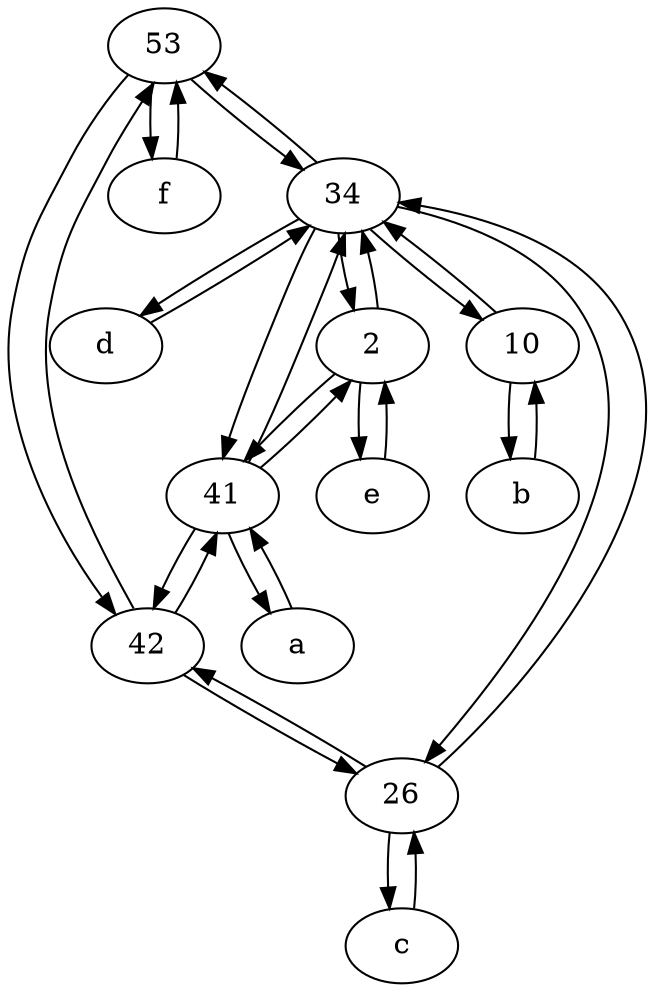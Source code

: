 digraph  {
	53;
	a [pos="40,10!"];
	34;
	2;
	d [pos="20,30!"];
	f [pos="15,45!"];
	41;
	e [pos="30,50!"];
	26;
	b [pos="50,20!"];
	42;
	10;
	c [pos="20,10!"];
	34 -> 2;
	2 -> 41;
	42 -> 53;
	42 -> 26;
	53 -> 42;
	b -> 10;
	2 -> e;
	34 -> 53;
	42 -> 41;
	53 -> f;
	d -> 34;
	41 -> 34;
	34 -> 41;
	41 -> a;
	c -> 26;
	41 -> 2;
	2 -> 34;
	34 -> d;
	41 -> 42;
	26 -> 42;
	34 -> 10;
	10 -> 34;
	34 -> 26;
	f -> 53;
	26 -> 34;
	26 -> c;
	10 -> b;
	a -> 41;
	e -> 2;
	53 -> 34;

	}